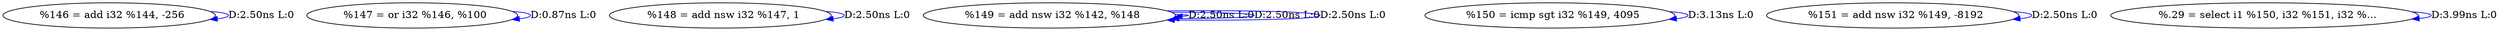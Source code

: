 digraph {
Node0x310efb0[label="  %146 = add i32 %144, -256"];
Node0x310efb0 -> Node0x310efb0[label="D:2.50ns L:0",color=blue];
Node0x310f090[label="  %147 = or i32 %146, %100"];
Node0x310f090 -> Node0x310f090[label="D:0.87ns L:0",color=blue];
Node0x310f170[label="  %148 = add nsw i32 %147, 1"];
Node0x310f170 -> Node0x310f170[label="D:2.50ns L:0",color=blue];
Node0x310f250[label="  %149 = add nsw i32 %142, %148"];
Node0x310f250 -> Node0x310f250[label="D:2.50ns L:0",color=blue];
Node0x310f250 -> Node0x310f250[label="D:2.50ns L:0",color=blue];
Node0x310f250 -> Node0x310f250[label="D:2.50ns L:0",color=blue];
Node0x310f330[label="  %150 = icmp sgt i32 %149, 4095"];
Node0x310f330 -> Node0x310f330[label="D:3.13ns L:0",color=blue];
Node0x310f410[label="  %151 = add nsw i32 %149, -8192"];
Node0x310f410 -> Node0x310f410[label="D:2.50ns L:0",color=blue];
Node0x310f4f0[label="  %.29 = select i1 %150, i32 %151, i32 %..."];
Node0x310f4f0 -> Node0x310f4f0[label="D:3.99ns L:0",color=blue];
}
